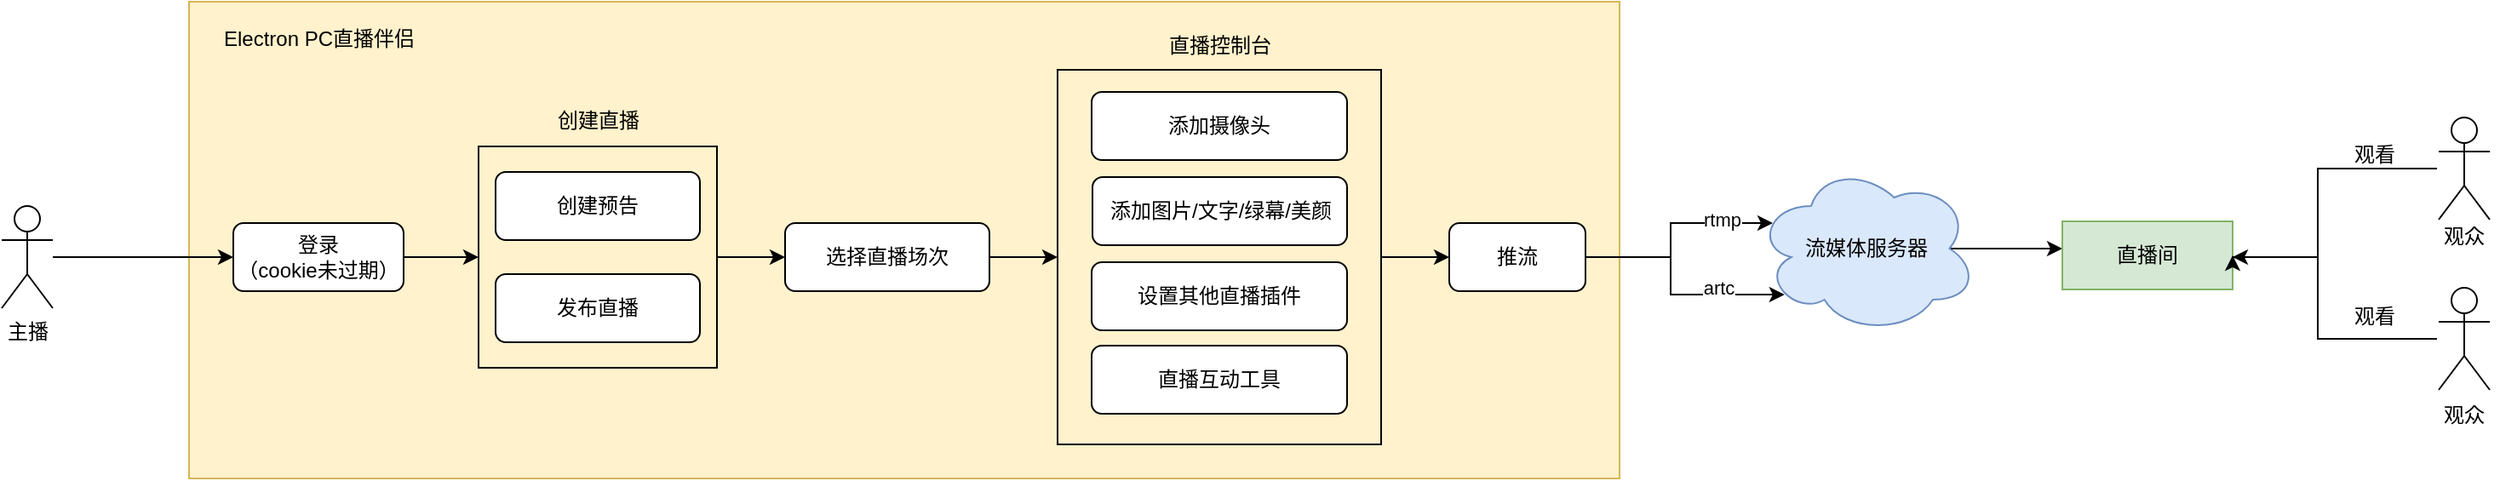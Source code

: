 <mxfile version="14.8.4" type="github">
  <diagram id="a0-VXBY5YChOVK4LlPnO" name="第 1 页">
    <mxGraphModel dx="1459" dy="954" grid="1" gridSize="10" guides="1" tooltips="1" connect="1" arrows="1" fold="1" page="1" pageScale="1" pageWidth="827" pageHeight="1169" math="0" shadow="0">
      <root>
        <mxCell id="0" />
        <mxCell id="1" parent="0" />
        <mxCell id="eOtkvtTxVETns7pGdinw-6" value="" style="rounded=0;whiteSpace=wrap;html=1;fillColor=#fff2cc;strokeColor=#d6b656;" vertex="1" parent="1">
          <mxGeometry x="160" y="60" width="840" height="280" as="geometry" />
        </mxCell>
        <mxCell id="eOtkvtTxVETns7pGdinw-19" style="edgeStyle=orthogonalEdgeStyle;rounded=0;orthogonalLoop=1;jettySize=auto;html=1;exitX=1;exitY=0.5;exitDx=0;exitDy=0;entryX=0;entryY=0.5;entryDx=0;entryDy=0;" edge="1" parent="1" source="eOtkvtTxVETns7pGdinw-9" target="eOtkvtTxVETns7pGdinw-15">
          <mxGeometry relative="1" as="geometry" />
        </mxCell>
        <mxCell id="eOtkvtTxVETns7pGdinw-9" value="" style="rounded=0;whiteSpace=wrap;html=1;fillColor=none;" vertex="1" parent="1">
          <mxGeometry x="330" y="145" width="140" height="130" as="geometry" />
        </mxCell>
        <mxCell id="eOtkvtTxVETns7pGdinw-1" value="主播" style="shape=umlActor;verticalLabelPosition=bottom;verticalAlign=top;html=1;" vertex="1" parent="1">
          <mxGeometry x="50" y="180" width="30" height="60" as="geometry" />
        </mxCell>
        <mxCell id="eOtkvtTxVETns7pGdinw-7" value="创建预告" style="rounded=1;whiteSpace=wrap;html=1;" vertex="1" parent="1">
          <mxGeometry x="340" y="160" width="120" height="40" as="geometry" />
        </mxCell>
        <mxCell id="eOtkvtTxVETns7pGdinw-8" value="发布直播" style="rounded=1;whiteSpace=wrap;html=1;" vertex="1" parent="1">
          <mxGeometry x="340" y="220" width="120" height="40" as="geometry" />
        </mxCell>
        <mxCell id="eOtkvtTxVETns7pGdinw-11" value="" style="endArrow=classic;html=1;entryX=0;entryY=0.5;entryDx=0;entryDy=0;" edge="1" parent="1" target="eOtkvtTxVETns7pGdinw-16">
          <mxGeometry width="50" height="50" relative="1" as="geometry">
            <mxPoint x="80" y="210" as="sourcePoint" />
            <mxPoint x="210" y="210" as="targetPoint" />
          </mxGeometry>
        </mxCell>
        <mxCell id="eOtkvtTxVETns7pGdinw-13" value="创建直播" style="text;html=1;align=center;verticalAlign=middle;resizable=0;points=[];autosize=1;strokeColor=none;" vertex="1" parent="1">
          <mxGeometry x="370" y="120" width="60" height="20" as="geometry" />
        </mxCell>
        <mxCell id="eOtkvtTxVETns7pGdinw-25" style="edgeStyle=orthogonalEdgeStyle;rounded=0;orthogonalLoop=1;jettySize=auto;html=1;exitX=1;exitY=0.5;exitDx=0;exitDy=0;entryX=0;entryY=0.5;entryDx=0;entryDy=0;" edge="1" parent="1" source="eOtkvtTxVETns7pGdinw-15" target="eOtkvtTxVETns7pGdinw-20">
          <mxGeometry relative="1" as="geometry" />
        </mxCell>
        <mxCell id="eOtkvtTxVETns7pGdinw-15" value="选择直播场次" style="rounded=1;whiteSpace=wrap;html=1;" vertex="1" parent="1">
          <mxGeometry x="510" y="190" width="120" height="40" as="geometry" />
        </mxCell>
        <mxCell id="eOtkvtTxVETns7pGdinw-18" style="edgeStyle=orthogonalEdgeStyle;rounded=0;orthogonalLoop=1;jettySize=auto;html=1;exitX=1;exitY=0.5;exitDx=0;exitDy=0;entryX=0;entryY=0.5;entryDx=0;entryDy=0;" edge="1" parent="1" source="eOtkvtTxVETns7pGdinw-16" target="eOtkvtTxVETns7pGdinw-9">
          <mxGeometry relative="1" as="geometry" />
        </mxCell>
        <mxCell id="eOtkvtTxVETns7pGdinw-16" value="登录&lt;br&gt;（cookie未过期）" style="rounded=1;whiteSpace=wrap;html=1;" vertex="1" parent="1">
          <mxGeometry x="186" y="190" width="100" height="40" as="geometry" />
        </mxCell>
        <mxCell id="eOtkvtTxVETns7pGdinw-26" value="" style="edgeStyle=orthogonalEdgeStyle;rounded=0;orthogonalLoop=1;jettySize=auto;html=1;" edge="1" parent="1" source="eOtkvtTxVETns7pGdinw-20" target="eOtkvtTxVETns7pGdinw-24">
          <mxGeometry relative="1" as="geometry" />
        </mxCell>
        <mxCell id="eOtkvtTxVETns7pGdinw-20" value="" style="rounded=0;whiteSpace=wrap;html=1;fillColor=none;" vertex="1" parent="1">
          <mxGeometry x="670" y="100" width="190" height="220" as="geometry" />
        </mxCell>
        <mxCell id="eOtkvtTxVETns7pGdinw-21" value="添加摄像头" style="rounded=1;whiteSpace=wrap;html=1;" vertex="1" parent="1">
          <mxGeometry x="690" y="113" width="150" height="40" as="geometry" />
        </mxCell>
        <mxCell id="eOtkvtTxVETns7pGdinw-22" value="添加图片/文字/绿幕/美颜" style="rounded=1;whiteSpace=wrap;html=1;" vertex="1" parent="1">
          <mxGeometry x="690.5" y="163" width="149.5" height="40" as="geometry" />
        </mxCell>
        <mxCell id="eOtkvtTxVETns7pGdinw-23" value="设置其他直播插件" style="rounded=1;whiteSpace=wrap;html=1;" vertex="1" parent="1">
          <mxGeometry x="690" y="213" width="150" height="40" as="geometry" />
        </mxCell>
        <mxCell id="eOtkvtTxVETns7pGdinw-29" style="edgeStyle=orthogonalEdgeStyle;rounded=0;orthogonalLoop=1;jettySize=auto;html=1;exitX=1;exitY=0.5;exitDx=0;exitDy=0;" edge="1" parent="1" source="eOtkvtTxVETns7pGdinw-24">
          <mxGeometry relative="1" as="geometry">
            <mxPoint x="1090" y="190" as="targetPoint" />
            <Array as="points">
              <mxPoint x="1030" y="210" />
              <mxPoint x="1030" y="190" />
            </Array>
          </mxGeometry>
        </mxCell>
        <mxCell id="eOtkvtTxVETns7pGdinw-31" value="rtmp" style="edgeLabel;html=1;align=center;verticalAlign=middle;resizable=0;points=[];" vertex="1" connectable="0" parent="eOtkvtTxVETns7pGdinw-29">
          <mxGeometry x="0.403" y="1" relative="1" as="geometry">
            <mxPoint x="9" y="-1" as="offset" />
          </mxGeometry>
        </mxCell>
        <mxCell id="eOtkvtTxVETns7pGdinw-30" style="edgeStyle=orthogonalEdgeStyle;rounded=0;orthogonalLoop=1;jettySize=auto;html=1;exitX=1;exitY=0.5;exitDx=0;exitDy=0;entryX=0.13;entryY=0.77;entryDx=0;entryDy=0;entryPerimeter=0;" edge="1" parent="1" source="eOtkvtTxVETns7pGdinw-24" target="eOtkvtTxVETns7pGdinw-28">
          <mxGeometry relative="1" as="geometry" />
        </mxCell>
        <mxCell id="eOtkvtTxVETns7pGdinw-32" value="artc" style="edgeLabel;html=1;align=center;verticalAlign=middle;resizable=0;points=[];" vertex="1" connectable="0" parent="eOtkvtTxVETns7pGdinw-30">
          <mxGeometry x="0.254" relative="1" as="geometry">
            <mxPoint x="13" y="-4" as="offset" />
          </mxGeometry>
        </mxCell>
        <mxCell id="eOtkvtTxVETns7pGdinw-24" value="推流" style="rounded=1;whiteSpace=wrap;html=1;" vertex="1" parent="1">
          <mxGeometry x="900" y="190" width="80" height="40" as="geometry" />
        </mxCell>
        <mxCell id="eOtkvtTxVETns7pGdinw-35" style="edgeStyle=orthogonalEdgeStyle;rounded=0;orthogonalLoop=1;jettySize=auto;html=1;exitX=0.875;exitY=0.5;exitDx=0;exitDy=0;exitPerimeter=0;entryX=0;entryY=0.4;entryDx=0;entryDy=0;entryPerimeter=0;" edge="1" parent="1" source="eOtkvtTxVETns7pGdinw-28" target="eOtkvtTxVETns7pGdinw-34">
          <mxGeometry relative="1" as="geometry">
            <mxPoint x="1260" y="206" as="targetPoint" />
          </mxGeometry>
        </mxCell>
        <mxCell id="eOtkvtTxVETns7pGdinw-28" value="流媒体服务器" style="shape=cloud;whiteSpace=wrap;html=1;fillColor=#dae8fc;strokeColor=#6c8ebf;" vertex="1" parent="1">
          <mxGeometry x="1080" y="155" width="130" height="100" as="geometry" />
        </mxCell>
        <mxCell id="eOtkvtTxVETns7pGdinw-34" value="直播间" style="rounded=0;whiteSpace=wrap;html=1;fillColor=#d5e8d4;strokeColor=#82b366;" vertex="1" parent="1">
          <mxGeometry x="1260" y="189" width="100" height="40" as="geometry" />
        </mxCell>
        <mxCell id="eOtkvtTxVETns7pGdinw-47" style="edgeStyle=orthogonalEdgeStyle;rounded=0;orthogonalLoop=1;jettySize=auto;html=1;" edge="1" parent="1">
          <mxGeometry relative="1" as="geometry">
            <mxPoint x="1360" y="210" as="targetPoint" />
            <mxPoint x="1480" y="258" as="sourcePoint" />
            <Array as="points">
              <mxPoint x="1410" y="258" />
              <mxPoint x="1410" y="210" />
            </Array>
          </mxGeometry>
        </mxCell>
        <mxCell id="eOtkvtTxVETns7pGdinw-36" value="" style="shape=umlActor;verticalLabelPosition=bottom;verticalAlign=top;html=1;" vertex="1" parent="1">
          <mxGeometry x="1481" y="228" width="30" height="60" as="geometry" />
        </mxCell>
        <mxCell id="eOtkvtTxVETns7pGdinw-46" style="edgeStyle=orthogonalEdgeStyle;rounded=0;orthogonalLoop=1;jettySize=auto;html=1;entryX=1;entryY=0.5;entryDx=0;entryDy=0;" edge="1" parent="1" target="eOtkvtTxVETns7pGdinw-34">
          <mxGeometry relative="1" as="geometry">
            <mxPoint x="1480" y="158" as="sourcePoint" />
            <Array as="points">
              <mxPoint x="1410" y="158" />
              <mxPoint x="1410" y="210" />
            </Array>
          </mxGeometry>
        </mxCell>
        <mxCell id="eOtkvtTxVETns7pGdinw-37" value="" style="shape=umlActor;verticalLabelPosition=bottom;verticalAlign=top;html=1;" vertex="1" parent="1">
          <mxGeometry x="1481" y="128" width="30" height="60" as="geometry" />
        </mxCell>
        <mxCell id="eOtkvtTxVETns7pGdinw-38" value="观众" style="text;html=1;strokeColor=none;fillColor=none;align=center;verticalAlign=middle;whiteSpace=wrap;rounded=0;" vertex="1" parent="1">
          <mxGeometry x="1476" y="293" width="40" height="20" as="geometry" />
        </mxCell>
        <mxCell id="eOtkvtTxVETns7pGdinw-40" value="直播控制台" style="text;html=1;align=center;verticalAlign=middle;resizable=0;points=[];autosize=1;strokeColor=none;" vertex="1" parent="1">
          <mxGeometry x="725" y="76" width="80" height="20" as="geometry" />
        </mxCell>
        <mxCell id="eOtkvtTxVETns7pGdinw-42" value="Electron PC直播伴侣" style="text;html=1;align=center;verticalAlign=middle;resizable=0;points=[];autosize=1;strokeColor=none;" vertex="1" parent="1">
          <mxGeometry x="171" y="72" width="130" height="20" as="geometry" />
        </mxCell>
        <mxCell id="eOtkvtTxVETns7pGdinw-43" value="观看" style="text;html=1;align=center;verticalAlign=middle;resizable=0;points=[];autosize=1;strokeColor=none;" vertex="1" parent="1">
          <mxGeometry x="1423" y="140" width="40" height="20" as="geometry" />
        </mxCell>
        <mxCell id="eOtkvtTxVETns7pGdinw-45" value="观众" style="text;html=1;strokeColor=none;fillColor=none;align=center;verticalAlign=middle;whiteSpace=wrap;rounded=0;" vertex="1" parent="1">
          <mxGeometry x="1476" y="188" width="40" height="20" as="geometry" />
        </mxCell>
        <mxCell id="eOtkvtTxVETns7pGdinw-49" value="观看" style="text;html=1;align=center;verticalAlign=middle;resizable=0;points=[];autosize=1;strokeColor=none;" vertex="1" parent="1">
          <mxGeometry x="1423" y="235" width="40" height="20" as="geometry" />
        </mxCell>
        <mxCell id="eOtkvtTxVETns7pGdinw-50" value="直播互动工具" style="rounded=1;whiteSpace=wrap;html=1;" vertex="1" parent="1">
          <mxGeometry x="690" y="262" width="150" height="40" as="geometry" />
        </mxCell>
      </root>
    </mxGraphModel>
  </diagram>
</mxfile>
